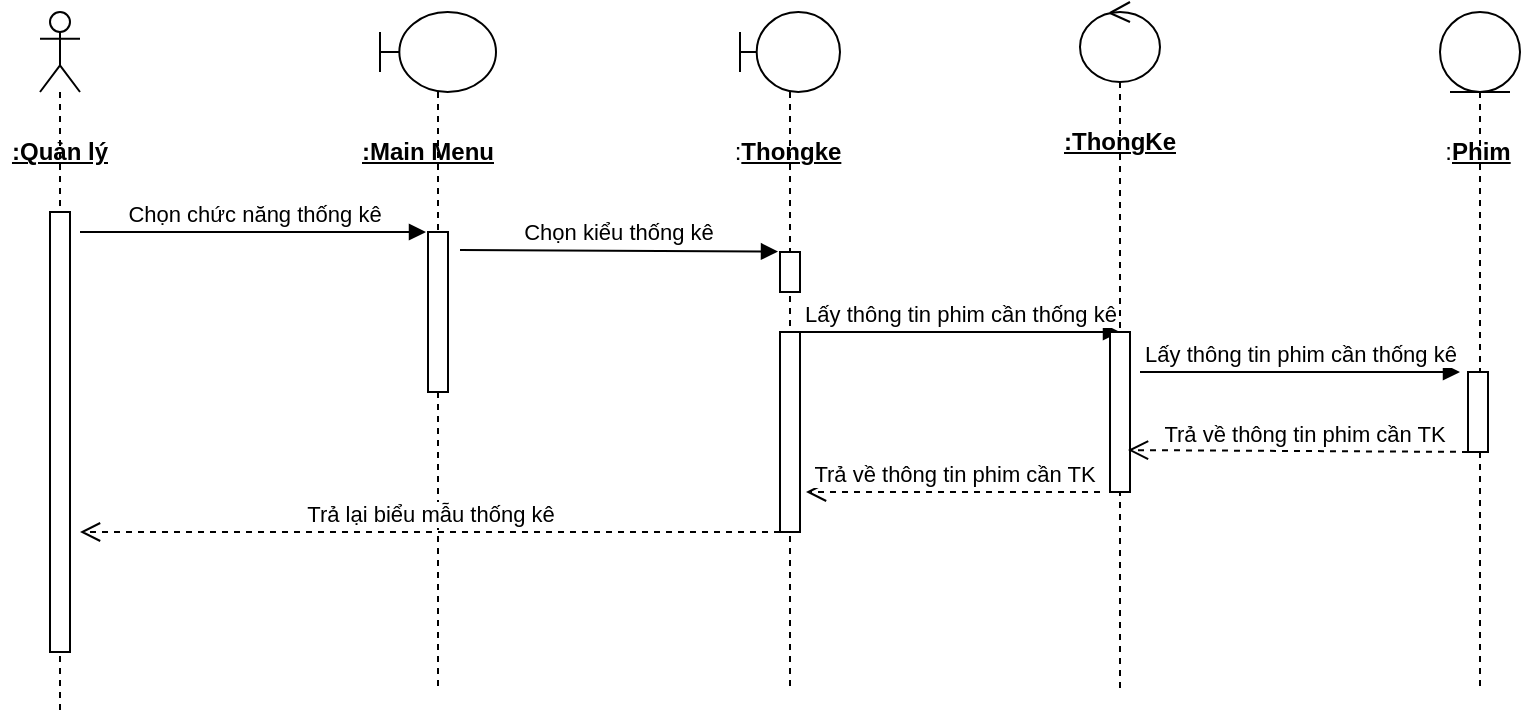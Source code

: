 <mxfile version="10.6.0" type="device"><diagram id="kWpMAzRydeHnasS2GkNa" name="Page-1"><mxGraphModel dx="792" dy="401" grid="1" gridSize="10" guides="1" tooltips="1" connect="1" arrows="1" fold="1" page="1" pageScale="1" pageWidth="827" pageHeight="1169" math="0" shadow="0"><root><mxCell id="0"/><mxCell id="1" parent="0"/><mxCell id="SyZmnVDeO530pZGNkl5D-1" value="" style="shape=umlLifeline;participant=umlActor;perimeter=lifelinePerimeter;whiteSpace=wrap;html=1;container=1;collapsible=0;recursiveResize=0;verticalAlign=top;spacingTop=36;labelBackgroundColor=#ffffff;outlineConnect=0;" vertex="1" parent="1"><mxGeometry x="30" y="40" width="20" height="350" as="geometry"/></mxCell><mxCell id="SyZmnVDeO530pZGNkl5D-11" value="" style="html=1;points=[];perimeter=orthogonalPerimeter;" vertex="1" parent="SyZmnVDeO530pZGNkl5D-1"><mxGeometry x="5" y="100" width="10" height="220" as="geometry"/></mxCell><mxCell id="SyZmnVDeO530pZGNkl5D-2" value="" style="shape=umlLifeline;participant=umlBoundary;perimeter=lifelinePerimeter;whiteSpace=wrap;html=1;container=1;collapsible=0;recursiveResize=0;verticalAlign=top;spacingTop=36;labelBackgroundColor=#ffffff;outlineConnect=0;" vertex="1" parent="1"><mxGeometry x="200" y="40" width="58" height="340" as="geometry"/></mxCell><mxCell id="SyZmnVDeO530pZGNkl5D-7" value="&lt;b&gt;&lt;u&gt;:Main Menu&lt;/u&gt;&lt;/b&gt;" style="text;html=1;strokeColor=none;fillColor=none;align=center;verticalAlign=middle;whiteSpace=wrap;rounded=0;" vertex="1" parent="SyZmnVDeO530pZGNkl5D-2"><mxGeometry x="-10" y="60" width="68" height="20" as="geometry"/></mxCell><mxCell id="SyZmnVDeO530pZGNkl5D-12" value="" style="html=1;points=[];perimeter=orthogonalPerimeter;" vertex="1" parent="SyZmnVDeO530pZGNkl5D-2"><mxGeometry x="24" y="110" width="10" height="80" as="geometry"/></mxCell><mxCell id="SyZmnVDeO530pZGNkl5D-3" value="" style="shape=umlLifeline;participant=umlBoundary;perimeter=lifelinePerimeter;whiteSpace=wrap;html=1;container=1;collapsible=0;recursiveResize=0;verticalAlign=top;spacingTop=36;labelBackgroundColor=#ffffff;outlineConnect=0;" vertex="1" parent="1"><mxGeometry x="380" y="40" width="50" height="340" as="geometry"/></mxCell><mxCell id="SyZmnVDeO530pZGNkl5D-8" value=":&lt;b&gt;&lt;u&gt;Thongke&lt;/u&gt;&lt;/b&gt;" style="text;html=1;strokeColor=none;fillColor=none;align=center;verticalAlign=middle;whiteSpace=wrap;rounded=0;" vertex="1" parent="SyZmnVDeO530pZGNkl5D-3"><mxGeometry x="4" y="60" width="40" height="20" as="geometry"/></mxCell><mxCell id="SyZmnVDeO530pZGNkl5D-14" value="" style="html=1;points=[];perimeter=orthogonalPerimeter;" vertex="1" parent="SyZmnVDeO530pZGNkl5D-3"><mxGeometry x="20" y="120" width="10" height="20" as="geometry"/></mxCell><mxCell id="SyZmnVDeO530pZGNkl5D-17" value="" style="html=1;points=[];perimeter=orthogonalPerimeter;" vertex="1" parent="SyZmnVDeO530pZGNkl5D-3"><mxGeometry x="20" y="160" width="10" height="100" as="geometry"/></mxCell><mxCell id="SyZmnVDeO530pZGNkl5D-18" value="Lấy thông tin phim cần thống kê" style="html=1;verticalAlign=bottom;endArrow=block;entryX=0.5;entryY=0;entryDx=0;entryDy=0;entryPerimeter=0;" edge="1" parent="SyZmnVDeO530pZGNkl5D-3" target="SyZmnVDeO530pZGNkl5D-16"><mxGeometry width="80" relative="1" as="geometry"><mxPoint x="30" y="160" as="sourcePoint"/><mxPoint x="110" y="160" as="targetPoint"/></mxGeometry></mxCell><mxCell id="SyZmnVDeO530pZGNkl5D-4" value="" style="shape=umlLifeline;participant=umlControl;perimeter=lifelinePerimeter;whiteSpace=wrap;html=1;container=1;collapsible=0;recursiveResize=0;verticalAlign=top;spacingTop=36;labelBackgroundColor=#ffffff;outlineConnect=0;" vertex="1" parent="1"><mxGeometry x="550" y="35" width="40" height="345" as="geometry"/></mxCell><mxCell id="SyZmnVDeO530pZGNkl5D-9" value="&lt;b&gt;&lt;u&gt;:ThongKe&lt;/u&gt;&lt;/b&gt;" style="text;html=1;strokeColor=none;fillColor=none;align=center;verticalAlign=middle;whiteSpace=wrap;rounded=0;" vertex="1" parent="SyZmnVDeO530pZGNkl5D-4"><mxGeometry y="60" width="40" height="20" as="geometry"/></mxCell><mxCell id="SyZmnVDeO530pZGNkl5D-16" value="" style="html=1;points=[];perimeter=orthogonalPerimeter;" vertex="1" parent="SyZmnVDeO530pZGNkl5D-4"><mxGeometry x="15" y="165" width="10" height="80" as="geometry"/></mxCell><mxCell id="SyZmnVDeO530pZGNkl5D-19" value="Lấy thông tin phim cần thống kê" style="html=1;verticalAlign=bottom;endArrow=block;entryX=-0.4;entryY=0;entryDx=0;entryDy=0;entryPerimeter=0;" edge="1" parent="SyZmnVDeO530pZGNkl5D-4" target="SyZmnVDeO530pZGNkl5D-20"><mxGeometry width="80" relative="1" as="geometry"><mxPoint x="30" y="185" as="sourcePoint"/><mxPoint x="110" y="185" as="targetPoint"/></mxGeometry></mxCell><mxCell id="SyZmnVDeO530pZGNkl5D-5" value="" style="shape=umlLifeline;participant=umlEntity;perimeter=lifelinePerimeter;whiteSpace=wrap;html=1;container=1;collapsible=0;recursiveResize=0;verticalAlign=top;spacingTop=36;labelBackgroundColor=#ffffff;outlineConnect=0;" vertex="1" parent="1"><mxGeometry x="730" y="40" width="40" height="340" as="geometry"/></mxCell><mxCell id="SyZmnVDeO530pZGNkl5D-10" value=":&lt;b&gt;&lt;u&gt;Phim&lt;/u&gt;&lt;/b&gt;" style="text;html=1;strokeColor=none;fillColor=none;align=center;verticalAlign=middle;whiteSpace=wrap;rounded=0;" vertex="1" parent="SyZmnVDeO530pZGNkl5D-5"><mxGeometry x="-1" y="60" width="40" height="20" as="geometry"/></mxCell><mxCell id="SyZmnVDeO530pZGNkl5D-20" value="" style="html=1;points=[];perimeter=orthogonalPerimeter;" vertex="1" parent="SyZmnVDeO530pZGNkl5D-5"><mxGeometry x="14" y="180" width="10" height="40" as="geometry"/></mxCell><mxCell id="SyZmnVDeO530pZGNkl5D-6" value="&lt;b&gt;&lt;u&gt;:Quản lý&lt;/u&gt;&lt;/b&gt;" style="text;html=1;strokeColor=none;fillColor=none;align=center;verticalAlign=middle;whiteSpace=wrap;rounded=0;" vertex="1" parent="1"><mxGeometry x="10" y="100" width="60" height="20" as="geometry"/></mxCell><mxCell id="SyZmnVDeO530pZGNkl5D-13" value="Chọn chức năng thống kê" style="html=1;verticalAlign=bottom;endArrow=block;entryX=-0.1;entryY=0;entryDx=0;entryDy=0;entryPerimeter=0;" edge="1" parent="1" target="SyZmnVDeO530pZGNkl5D-12"><mxGeometry width="80" relative="1" as="geometry"><mxPoint x="50" y="150" as="sourcePoint"/><mxPoint x="130" y="150" as="targetPoint"/></mxGeometry></mxCell><mxCell id="SyZmnVDeO530pZGNkl5D-15" value="Chọn kiểu thống kê" style="html=1;verticalAlign=bottom;endArrow=block;entryX=-0.1;entryY=-0.012;entryDx=0;entryDy=0;entryPerimeter=0;" edge="1" parent="1" target="SyZmnVDeO530pZGNkl5D-14"><mxGeometry width="80" relative="1" as="geometry"><mxPoint x="240" y="159" as="sourcePoint"/><mxPoint x="320" y="170" as="targetPoint"/></mxGeometry></mxCell><mxCell id="SyZmnVDeO530pZGNkl5D-21" value="Trả về thông tin phim cần TK" style="html=1;verticalAlign=bottom;endArrow=open;dashed=1;endSize=8;entryX=0.9;entryY=0.738;entryDx=0;entryDy=0;entryPerimeter=0;" edge="1" parent="1" target="SyZmnVDeO530pZGNkl5D-16"><mxGeometry relative="1" as="geometry"><mxPoint x="750" y="260" as="sourcePoint"/><mxPoint x="670" y="260" as="targetPoint"/></mxGeometry></mxCell><mxCell id="SyZmnVDeO530pZGNkl5D-22" value="Trả về thông tin phim cần TK" style="html=1;verticalAlign=bottom;endArrow=open;dashed=1;endSize=8;entryX=1.3;entryY=0.8;entryDx=0;entryDy=0;entryPerimeter=0;" edge="1" parent="1" target="SyZmnVDeO530pZGNkl5D-17"><mxGeometry relative="1" as="geometry"><mxPoint x="560" y="280" as="sourcePoint"/><mxPoint x="480" y="280" as="targetPoint"/></mxGeometry></mxCell><mxCell id="SyZmnVDeO530pZGNkl5D-23" value="Trả lại biểu mẫu thống kê" style="html=1;verticalAlign=bottom;endArrow=open;dashed=1;endSize=8;" edge="1" parent="1"><mxGeometry relative="1" as="geometry"><mxPoint x="400" y="300" as="sourcePoint"/><mxPoint x="50" y="300" as="targetPoint"/></mxGeometry></mxCell></root></mxGraphModel></diagram></mxfile>